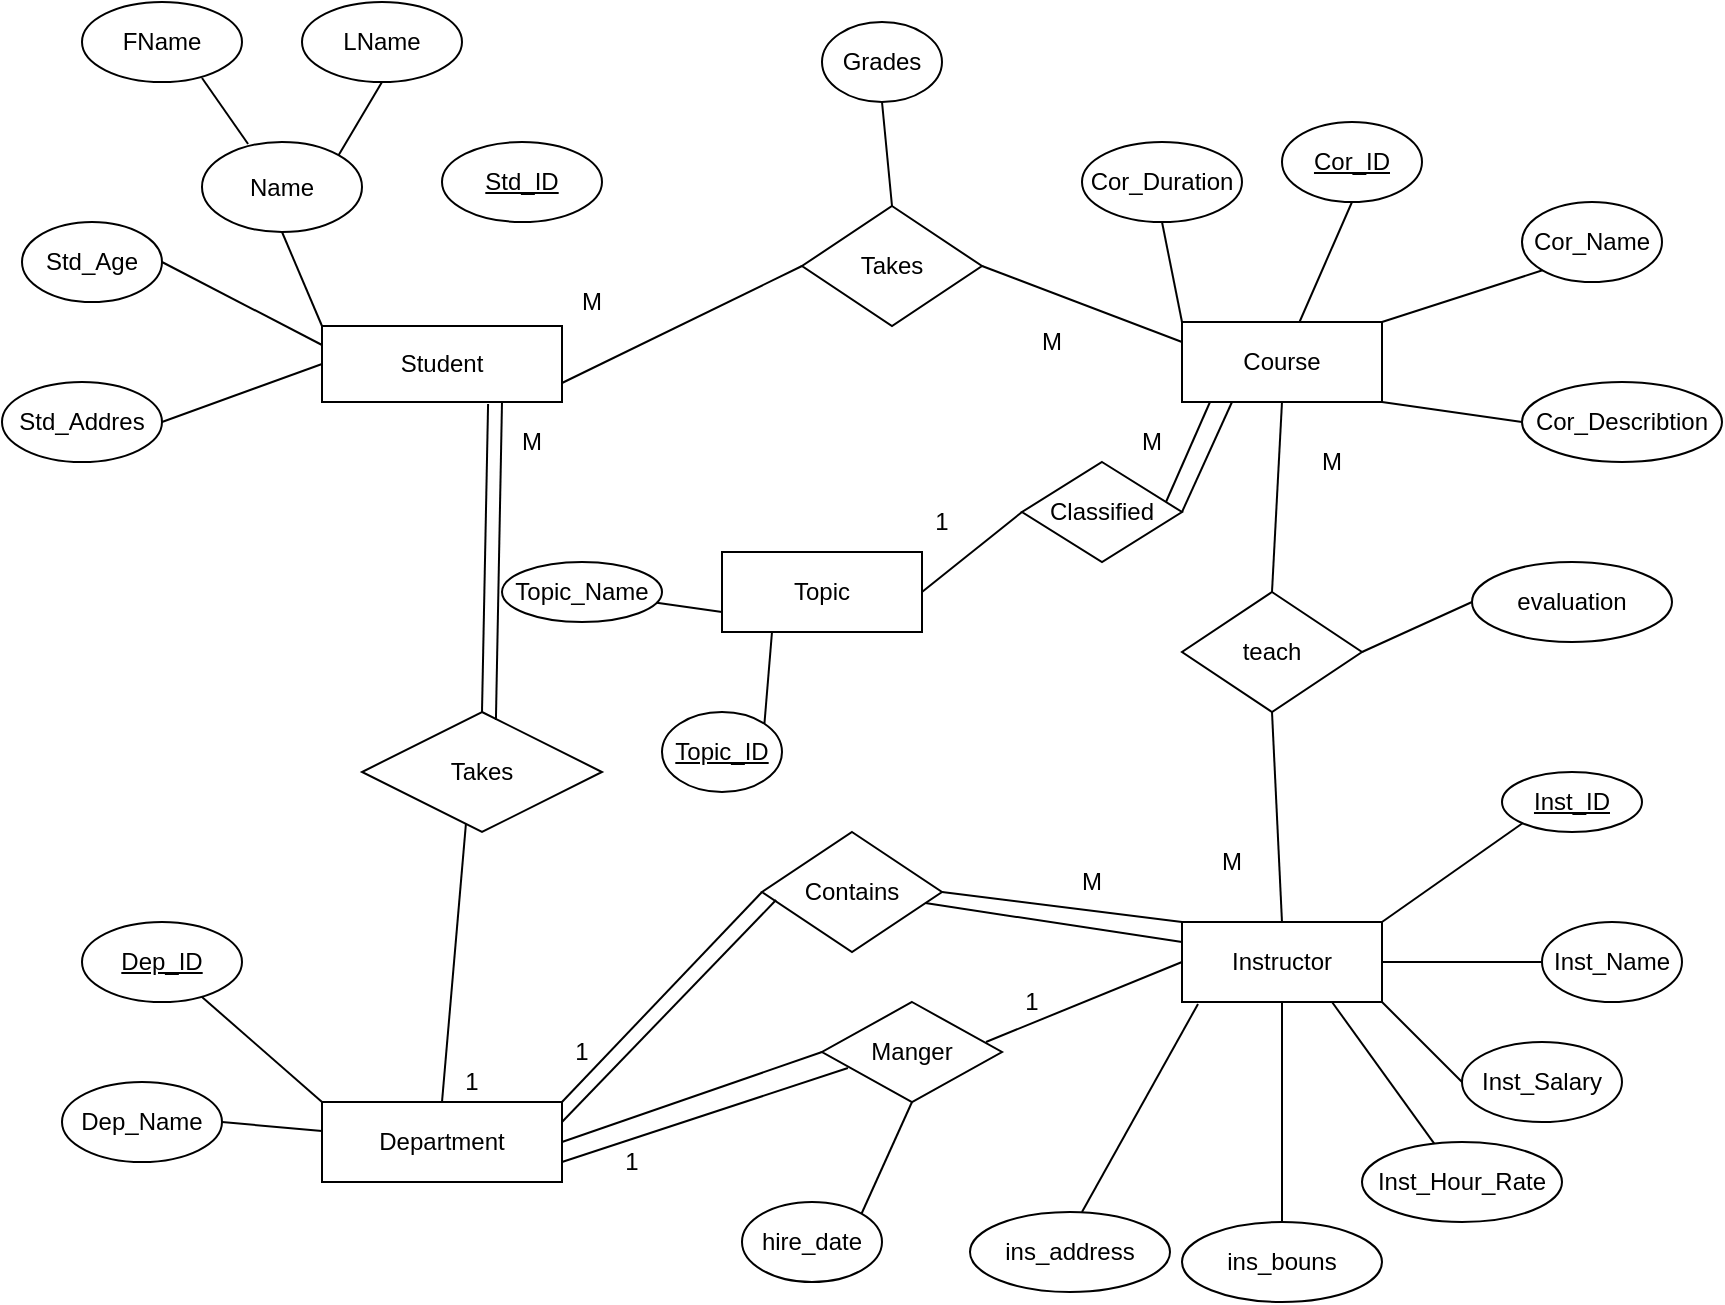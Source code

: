 <mxfile version="26.1.0">
  <diagram name="Page-1" id="7RooYoRdFsqX6_77yfTw">
    <mxGraphModel dx="1707" dy="1603" grid="1" gridSize="10" guides="1" tooltips="1" connect="1" arrows="1" fold="1" page="1" pageScale="1" pageWidth="827" pageHeight="1169" math="0" shadow="0">
      <root>
        <mxCell id="0" />
        <mxCell id="1" parent="0" />
        <mxCell id="Jroc9Fgtr49Bew5Q0Y3l-1" value="Student" style="rounded=0;whiteSpace=wrap;html=1;" parent="1" vertex="1">
          <mxGeometry x="90" y="122" width="120" height="38" as="geometry" />
        </mxCell>
        <mxCell id="Jroc9Fgtr49Bew5Q0Y3l-2" value="Std_ID" style="ellipse;whiteSpace=wrap;html=1;align=center;fontStyle=4;" parent="1" vertex="1">
          <mxGeometry x="150" y="30" width="80" height="40" as="geometry" />
        </mxCell>
        <mxCell id="Jroc9Fgtr49Bew5Q0Y3l-4" value="Name" style="ellipse;whiteSpace=wrap;html=1;align=center;" parent="1" vertex="1">
          <mxGeometry x="30" y="30" width="80" height="45" as="geometry" />
        </mxCell>
        <mxCell id="Jroc9Fgtr49Bew5Q0Y3l-6" value="" style="endArrow=none;html=1;rounded=0;exitX=0.5;exitY=1;exitDx=0;exitDy=0;entryX=0;entryY=0;entryDx=0;entryDy=0;" parent="1" source="Jroc9Fgtr49Bew5Q0Y3l-4" target="Jroc9Fgtr49Bew5Q0Y3l-1" edge="1">
          <mxGeometry relative="1" as="geometry">
            <mxPoint x="330" y="230" as="sourcePoint" />
            <mxPoint x="490" y="230" as="targetPoint" />
          </mxGeometry>
        </mxCell>
        <mxCell id="Jroc9Fgtr49Bew5Q0Y3l-8" value="FName" style="ellipse;whiteSpace=wrap;html=1;align=center;" parent="1" vertex="1">
          <mxGeometry x="-30" y="-40" width="80" height="40" as="geometry" />
        </mxCell>
        <mxCell id="Jroc9Fgtr49Bew5Q0Y3l-9" value="LName" style="ellipse;whiteSpace=wrap;html=1;align=center;" parent="1" vertex="1">
          <mxGeometry x="80" y="-40" width="80" height="40" as="geometry" />
        </mxCell>
        <mxCell id="Jroc9Fgtr49Bew5Q0Y3l-10" value="" style="endArrow=none;html=1;rounded=0;exitX=0.75;exitY=0.95;exitDx=0;exitDy=0;exitPerimeter=0;entryX=0.288;entryY=0.022;entryDx=0;entryDy=0;entryPerimeter=0;" parent="1" source="Jroc9Fgtr49Bew5Q0Y3l-8" target="Jroc9Fgtr49Bew5Q0Y3l-4" edge="1">
          <mxGeometry relative="1" as="geometry">
            <mxPoint x="330" y="50" as="sourcePoint" />
            <mxPoint x="490" y="50" as="targetPoint" />
          </mxGeometry>
        </mxCell>
        <mxCell id="Jroc9Fgtr49Bew5Q0Y3l-11" value="" style="endArrow=none;html=1;rounded=0;exitX=0.5;exitY=1;exitDx=0;exitDy=0;entryX=1;entryY=0;entryDx=0;entryDy=0;" parent="1" source="Jroc9Fgtr49Bew5Q0Y3l-9" target="Jroc9Fgtr49Bew5Q0Y3l-4" edge="1">
          <mxGeometry relative="1" as="geometry">
            <mxPoint x="330" y="50" as="sourcePoint" />
            <mxPoint x="490" y="50" as="targetPoint" />
          </mxGeometry>
        </mxCell>
        <mxCell id="Jroc9Fgtr49Bew5Q0Y3l-12" value="Std_Age" style="ellipse;whiteSpace=wrap;html=1;align=center;" parent="1" vertex="1">
          <mxGeometry x="-60" y="70" width="70" height="40" as="geometry" />
        </mxCell>
        <mxCell id="Jroc9Fgtr49Bew5Q0Y3l-13" value="" style="endArrow=none;html=1;rounded=0;exitX=1;exitY=0.5;exitDx=0;exitDy=0;entryX=0;entryY=0.25;entryDx=0;entryDy=0;" parent="1" source="Jroc9Fgtr49Bew5Q0Y3l-12" target="Jroc9Fgtr49Bew5Q0Y3l-1" edge="1">
          <mxGeometry relative="1" as="geometry">
            <mxPoint x="280" y="50" as="sourcePoint" />
            <mxPoint x="440" y="50" as="targetPoint" />
          </mxGeometry>
        </mxCell>
        <mxCell id="Jroc9Fgtr49Bew5Q0Y3l-14" value="Std_Addres" style="ellipse;whiteSpace=wrap;html=1;align=center;" parent="1" vertex="1">
          <mxGeometry x="-70" y="150" width="80" height="40" as="geometry" />
        </mxCell>
        <mxCell id="Jroc9Fgtr49Bew5Q0Y3l-16" value="" style="endArrow=none;html=1;rounded=0;exitX=1;exitY=0.5;exitDx=0;exitDy=0;entryX=0;entryY=0.5;entryDx=0;entryDy=0;" parent="1" source="Jroc9Fgtr49Bew5Q0Y3l-14" target="Jroc9Fgtr49Bew5Q0Y3l-1" edge="1">
          <mxGeometry relative="1" as="geometry">
            <mxPoint x="280" y="50" as="sourcePoint" />
            <mxPoint x="440" y="50" as="targetPoint" />
          </mxGeometry>
        </mxCell>
        <mxCell id="Jroc9Fgtr49Bew5Q0Y3l-17" value="Department" style="whiteSpace=wrap;html=1;align=center;" parent="1" vertex="1">
          <mxGeometry x="90" y="510" width="120" height="40" as="geometry" />
        </mxCell>
        <mxCell id="Jroc9Fgtr49Bew5Q0Y3l-18" value="Dep_ID" style="ellipse;whiteSpace=wrap;html=1;align=center;fontStyle=4;" parent="1" vertex="1">
          <mxGeometry x="-30" y="420" width="80" height="40" as="geometry" />
        </mxCell>
        <mxCell id="Jroc9Fgtr49Bew5Q0Y3l-20" value="" style="endArrow=none;html=1;rounded=0;exitX=0;exitY=0;exitDx=0;exitDy=0;" parent="1" source="Jroc9Fgtr49Bew5Q0Y3l-17" target="Jroc9Fgtr49Bew5Q0Y3l-18" edge="1">
          <mxGeometry relative="1" as="geometry">
            <mxPoint x="-140" y="490" as="sourcePoint" />
            <mxPoint x="20" y="490" as="targetPoint" />
          </mxGeometry>
        </mxCell>
        <mxCell id="Jroc9Fgtr49Bew5Q0Y3l-21" value="Dep_Name" style="ellipse;whiteSpace=wrap;html=1;align=center;" parent="1" vertex="1">
          <mxGeometry x="-40" y="500" width="80" height="40" as="geometry" />
        </mxCell>
        <mxCell id="Jroc9Fgtr49Bew5Q0Y3l-22" value="" style="endArrow=none;html=1;rounded=0;entryX=1;entryY=0.5;entryDx=0;entryDy=0;" parent="1" source="Jroc9Fgtr49Bew5Q0Y3l-17" target="Jroc9Fgtr49Bew5Q0Y3l-21" edge="1">
          <mxGeometry relative="1" as="geometry">
            <mxPoint x="-140" y="490" as="sourcePoint" />
            <mxPoint x="20" y="490" as="targetPoint" />
          </mxGeometry>
        </mxCell>
        <mxCell id="Jroc9Fgtr49Bew5Q0Y3l-23" value="Course" style="whiteSpace=wrap;html=1;align=center;" parent="1" vertex="1">
          <mxGeometry x="520" y="120" width="100" height="40" as="geometry" />
        </mxCell>
        <mxCell id="Jroc9Fgtr49Bew5Q0Y3l-24" value="Cor_Name" style="ellipse;whiteSpace=wrap;html=1;align=center;" parent="1" vertex="1">
          <mxGeometry x="690" y="60" width="70" height="40" as="geometry" />
        </mxCell>
        <mxCell id="Jroc9Fgtr49Bew5Q0Y3l-25" value="Cor_ID" style="ellipse;whiteSpace=wrap;html=1;align=center;fontStyle=4;" parent="1" vertex="1">
          <mxGeometry x="570" y="20" width="70" height="40" as="geometry" />
        </mxCell>
        <mxCell id="Jroc9Fgtr49Bew5Q0Y3l-26" value="" style="endArrow=none;html=1;rounded=0;entryX=0;entryY=1;entryDx=0;entryDy=0;exitX=1;exitY=0;exitDx=0;exitDy=0;" parent="1" source="Jroc9Fgtr49Bew5Q0Y3l-23" target="Jroc9Fgtr49Bew5Q0Y3l-24" edge="1">
          <mxGeometry relative="1" as="geometry">
            <mxPoint x="260" y="130" as="sourcePoint" />
            <mxPoint x="420" y="130" as="targetPoint" />
          </mxGeometry>
        </mxCell>
        <mxCell id="Jroc9Fgtr49Bew5Q0Y3l-27" value="" style="endArrow=none;html=1;rounded=0;entryX=0.5;entryY=1;entryDx=0;entryDy=0;" parent="1" source="Jroc9Fgtr49Bew5Q0Y3l-23" target="Jroc9Fgtr49Bew5Q0Y3l-25" edge="1">
          <mxGeometry relative="1" as="geometry">
            <mxPoint x="260" y="130" as="sourcePoint" />
            <mxPoint x="420" y="130" as="targetPoint" />
          </mxGeometry>
        </mxCell>
        <mxCell id="Jroc9Fgtr49Bew5Q0Y3l-28" value="Cor_Duration" style="ellipse;whiteSpace=wrap;html=1;align=center;" parent="1" vertex="1">
          <mxGeometry x="470" y="30" width="80" height="40" as="geometry" />
        </mxCell>
        <mxCell id="Jroc9Fgtr49Bew5Q0Y3l-29" value="" style="endArrow=none;html=1;rounded=0;entryX=0.5;entryY=1;entryDx=0;entryDy=0;exitX=0;exitY=0;exitDx=0;exitDy=0;" parent="1" source="Jroc9Fgtr49Bew5Q0Y3l-23" target="Jroc9Fgtr49Bew5Q0Y3l-28" edge="1">
          <mxGeometry relative="1" as="geometry">
            <mxPoint x="260" y="130" as="sourcePoint" />
            <mxPoint x="420" y="130" as="targetPoint" />
          </mxGeometry>
        </mxCell>
        <mxCell id="Jroc9Fgtr49Bew5Q0Y3l-30" value="Cor_Describtion" style="ellipse;whiteSpace=wrap;html=1;align=center;" parent="1" vertex="1">
          <mxGeometry x="690" y="150" width="100" height="40" as="geometry" />
        </mxCell>
        <mxCell id="Jroc9Fgtr49Bew5Q0Y3l-31" value="" style="endArrow=none;html=1;rounded=0;entryX=0;entryY=0.5;entryDx=0;entryDy=0;exitX=1;exitY=1;exitDx=0;exitDy=0;" parent="1" source="Jroc9Fgtr49Bew5Q0Y3l-23" target="Jroc9Fgtr49Bew5Q0Y3l-30" edge="1">
          <mxGeometry relative="1" as="geometry">
            <mxPoint x="260" y="130" as="sourcePoint" />
            <mxPoint x="420" y="130" as="targetPoint" />
          </mxGeometry>
        </mxCell>
        <mxCell id="Jroc9Fgtr49Bew5Q0Y3l-32" value="Instructor" style="whiteSpace=wrap;html=1;align=center;" parent="1" vertex="1">
          <mxGeometry x="520" y="420" width="100" height="40" as="geometry" />
        </mxCell>
        <mxCell id="Jroc9Fgtr49Bew5Q0Y3l-33" value="Inst_ID" style="ellipse;whiteSpace=wrap;html=1;align=center;fontStyle=4;" parent="1" vertex="1">
          <mxGeometry x="680" y="345" width="70" height="30" as="geometry" />
        </mxCell>
        <mxCell id="Jroc9Fgtr49Bew5Q0Y3l-34" value="" style="endArrow=none;html=1;rounded=0;entryX=0;entryY=1;entryDx=0;entryDy=0;exitX=1;exitY=0;exitDx=0;exitDy=0;" parent="1" source="Jroc9Fgtr49Bew5Q0Y3l-32" target="Jroc9Fgtr49Bew5Q0Y3l-33" edge="1">
          <mxGeometry relative="1" as="geometry">
            <mxPoint x="420" y="360" as="sourcePoint" />
            <mxPoint x="580" y="360" as="targetPoint" />
          </mxGeometry>
        </mxCell>
        <mxCell id="Jroc9Fgtr49Bew5Q0Y3l-35" value="Inst_Name" style="ellipse;whiteSpace=wrap;html=1;align=center;" parent="1" vertex="1">
          <mxGeometry x="700" y="420" width="70" height="40" as="geometry" />
        </mxCell>
        <mxCell id="Jroc9Fgtr49Bew5Q0Y3l-36" value="" style="endArrow=none;html=1;rounded=0;entryX=0;entryY=0.5;entryDx=0;entryDy=0;exitX=1;exitY=0.5;exitDx=0;exitDy=0;" parent="1" source="Jroc9Fgtr49Bew5Q0Y3l-32" target="Jroc9Fgtr49Bew5Q0Y3l-35" edge="1">
          <mxGeometry relative="1" as="geometry">
            <mxPoint x="420" y="360" as="sourcePoint" />
            <mxPoint x="580" y="360" as="targetPoint" />
          </mxGeometry>
        </mxCell>
        <mxCell id="Jroc9Fgtr49Bew5Q0Y3l-37" value="Inst_Salary" style="ellipse;whiteSpace=wrap;html=1;align=center;" parent="1" vertex="1">
          <mxGeometry x="660" y="480" width="80" height="40" as="geometry" />
        </mxCell>
        <mxCell id="Jroc9Fgtr49Bew5Q0Y3l-38" value="" style="endArrow=none;html=1;rounded=0;entryX=0;entryY=0.5;entryDx=0;entryDy=0;exitX=1;exitY=1;exitDx=0;exitDy=0;" parent="1" source="Jroc9Fgtr49Bew5Q0Y3l-32" target="Jroc9Fgtr49Bew5Q0Y3l-37" edge="1">
          <mxGeometry relative="1" as="geometry">
            <mxPoint x="420" y="360" as="sourcePoint" />
            <mxPoint x="580" y="360" as="targetPoint" />
          </mxGeometry>
        </mxCell>
        <mxCell id="Jroc9Fgtr49Bew5Q0Y3l-39" value="Inst_Hour_Rate" style="ellipse;whiteSpace=wrap;html=1;align=center;" parent="1" vertex="1">
          <mxGeometry x="610" y="530" width="100" height="40" as="geometry" />
        </mxCell>
        <mxCell id="Jroc9Fgtr49Bew5Q0Y3l-43" value="" style="endArrow=none;html=1;rounded=0;exitX=0.75;exitY=1;exitDx=0;exitDy=0;" parent="1" source="Jroc9Fgtr49Bew5Q0Y3l-32" target="Jroc9Fgtr49Bew5Q0Y3l-39" edge="1">
          <mxGeometry relative="1" as="geometry">
            <mxPoint x="420" y="410" as="sourcePoint" />
            <mxPoint x="580" y="410" as="targetPoint" />
          </mxGeometry>
        </mxCell>
        <mxCell id="Jroc9Fgtr49Bew5Q0Y3l-51" value="ins_bouns" style="ellipse;whiteSpace=wrap;html=1;align=center;" parent="1" vertex="1">
          <mxGeometry x="520" y="570" width="100" height="40" as="geometry" />
        </mxCell>
        <mxCell id="Jroc9Fgtr49Bew5Q0Y3l-52" value="" style="endArrow=none;html=1;rounded=0;entryX=0.5;entryY=0;entryDx=0;entryDy=0;exitX=0.5;exitY=1;exitDx=0;exitDy=0;" parent="1" source="Jroc9Fgtr49Bew5Q0Y3l-32" target="Jroc9Fgtr49Bew5Q0Y3l-51" edge="1">
          <mxGeometry relative="1" as="geometry">
            <mxPoint x="420" y="410" as="sourcePoint" />
            <mxPoint x="580" y="410" as="targetPoint" />
          </mxGeometry>
        </mxCell>
        <mxCell id="Jroc9Fgtr49Bew5Q0Y3l-53" value="ins_address" style="ellipse;whiteSpace=wrap;html=1;align=center;" parent="1" vertex="1">
          <mxGeometry x="414" y="565" width="100" height="40" as="geometry" />
        </mxCell>
        <mxCell id="Jroc9Fgtr49Bew5Q0Y3l-54" value="" style="endArrow=none;html=1;rounded=0;exitX=0.56;exitY=0;exitDx=0;exitDy=0;entryX=0.08;entryY=1.025;entryDx=0;entryDy=0;exitPerimeter=0;entryPerimeter=0;" parent="1" source="Jroc9Fgtr49Bew5Q0Y3l-53" target="Jroc9Fgtr49Bew5Q0Y3l-32" edge="1">
          <mxGeometry relative="1" as="geometry">
            <mxPoint x="420" y="410" as="sourcePoint" />
            <mxPoint x="580" y="410" as="targetPoint" />
          </mxGeometry>
        </mxCell>
        <mxCell id="Jroc9Fgtr49Bew5Q0Y3l-55" value="Takes" style="shape=rhombus;perimeter=rhombusPerimeter;whiteSpace=wrap;html=1;align=center;" parent="1" vertex="1">
          <mxGeometry x="110" y="315" width="120" height="60" as="geometry" />
        </mxCell>
        <mxCell id="Jroc9Fgtr49Bew5Q0Y3l-56" value="" style="endArrow=none;html=1;rounded=0;exitX=0.5;exitY=0;exitDx=0;exitDy=0;entryX=0.433;entryY=0.933;entryDx=0;entryDy=0;entryPerimeter=0;" parent="1" source="Jroc9Fgtr49Bew5Q0Y3l-17" target="Jroc9Fgtr49Bew5Q0Y3l-55" edge="1">
          <mxGeometry relative="1" as="geometry">
            <mxPoint x="250" y="340" as="sourcePoint" />
            <mxPoint x="410" y="340" as="targetPoint" />
          </mxGeometry>
        </mxCell>
        <mxCell id="Jroc9Fgtr49Bew5Q0Y3l-57" value="" style="endArrow=none;html=1;rounded=0;exitX=0.558;exitY=0.067;exitDx=0;exitDy=0;exitPerimeter=0;entryX=0.75;entryY=1;entryDx=0;entryDy=0;" parent="1" source="Jroc9Fgtr49Bew5Q0Y3l-55" target="Jroc9Fgtr49Bew5Q0Y3l-1" edge="1">
          <mxGeometry relative="1" as="geometry">
            <mxPoint x="250" y="340" as="sourcePoint" />
            <mxPoint x="180" y="180" as="targetPoint" />
          </mxGeometry>
        </mxCell>
        <mxCell id="Jroc9Fgtr49Bew5Q0Y3l-58" value="M" style="text;strokeColor=none;align=center;fillColor=none;html=1;verticalAlign=middle;whiteSpace=wrap;rounded=0;" parent="1" vertex="1">
          <mxGeometry x="180" y="170" width="30" height="20" as="geometry" />
        </mxCell>
        <mxCell id="Jroc9Fgtr49Bew5Q0Y3l-59" value="1" style="text;strokeColor=none;align=center;fillColor=none;html=1;verticalAlign=middle;whiteSpace=wrap;rounded=0;" parent="1" vertex="1">
          <mxGeometry x="150" y="490" width="30" height="20" as="geometry" />
        </mxCell>
        <mxCell id="Jroc9Fgtr49Bew5Q0Y3l-60" value="Takes" style="shape=rhombus;perimeter=rhombusPerimeter;whiteSpace=wrap;html=1;align=center;" parent="1" vertex="1">
          <mxGeometry x="330" y="62" width="90" height="60" as="geometry" />
        </mxCell>
        <mxCell id="Jroc9Fgtr49Bew5Q0Y3l-61" value="" style="endArrow=none;html=1;rounded=0;exitX=1;exitY=0.75;exitDx=0;exitDy=0;entryX=0;entryY=0.5;entryDx=0;entryDy=0;" parent="1" source="Jroc9Fgtr49Bew5Q0Y3l-1" target="Jroc9Fgtr49Bew5Q0Y3l-60" edge="1">
          <mxGeometry relative="1" as="geometry">
            <mxPoint x="250" y="260" as="sourcePoint" />
            <mxPoint x="410" y="260" as="targetPoint" />
          </mxGeometry>
        </mxCell>
        <mxCell id="Jroc9Fgtr49Bew5Q0Y3l-62" value="" style="endArrow=none;html=1;rounded=0;entryX=0;entryY=0.25;entryDx=0;entryDy=0;exitX=1;exitY=0.5;exitDx=0;exitDy=0;" parent="1" source="Jroc9Fgtr49Bew5Q0Y3l-60" target="Jroc9Fgtr49Bew5Q0Y3l-23" edge="1">
          <mxGeometry relative="1" as="geometry">
            <mxPoint x="250" y="260" as="sourcePoint" />
            <mxPoint x="410" y="260" as="targetPoint" />
          </mxGeometry>
        </mxCell>
        <mxCell id="Jroc9Fgtr49Bew5Q0Y3l-63" value="M" style="text;strokeColor=none;align=center;fillColor=none;html=1;verticalAlign=middle;whiteSpace=wrap;rounded=0;" parent="1" vertex="1">
          <mxGeometry x="440" y="120" width="30" height="20" as="geometry" />
        </mxCell>
        <mxCell id="Jroc9Fgtr49Bew5Q0Y3l-67" value="" style="endArrow=none;html=1;rounded=0;entryX=0.5;entryY=0;entryDx=0;entryDy=0;exitX=0.692;exitY=1.026;exitDx=0;exitDy=0;exitPerimeter=0;" parent="1" source="Jroc9Fgtr49Bew5Q0Y3l-1" target="Jroc9Fgtr49Bew5Q0Y3l-55" edge="1">
          <mxGeometry relative="1" as="geometry">
            <mxPoint x="180" y="161" as="sourcePoint" />
            <mxPoint x="410" y="320" as="targetPoint" />
          </mxGeometry>
        </mxCell>
        <mxCell id="ZNtIcfvzLgaANDwzEkb3-1" value="M" style="text;strokeColor=none;align=center;fillColor=none;html=1;verticalAlign=middle;whiteSpace=wrap;rounded=0;" vertex="1" parent="1">
          <mxGeometry x="210" y="100" width="30" height="20" as="geometry" />
        </mxCell>
        <mxCell id="ZNtIcfvzLgaANDwzEkb3-2" value="Grades" style="ellipse;whiteSpace=wrap;html=1;align=center;" vertex="1" parent="1">
          <mxGeometry x="340" y="-30" width="60" height="40" as="geometry" />
        </mxCell>
        <mxCell id="ZNtIcfvzLgaANDwzEkb3-3" value="" style="endArrow=none;html=1;rounded=0;entryX=0.5;entryY=1;entryDx=0;entryDy=0;exitX=0.5;exitY=0;exitDx=0;exitDy=0;" edge="1" parent="1" source="Jroc9Fgtr49Bew5Q0Y3l-60" target="ZNtIcfvzLgaANDwzEkb3-2">
          <mxGeometry relative="1" as="geometry">
            <mxPoint x="240" y="100" as="sourcePoint" />
            <mxPoint x="400" y="100" as="targetPoint" />
          </mxGeometry>
        </mxCell>
        <mxCell id="ZNtIcfvzLgaANDwzEkb3-4" value="Contains" style="shape=rhombus;perimeter=rhombusPerimeter;whiteSpace=wrap;html=1;align=center;" vertex="1" parent="1">
          <mxGeometry x="310" y="375" width="90" height="60" as="geometry" />
        </mxCell>
        <mxCell id="ZNtIcfvzLgaANDwzEkb3-5" value="" style="endArrow=none;html=1;rounded=0;exitX=1;exitY=0;exitDx=0;exitDy=0;entryX=0;entryY=0.5;entryDx=0;entryDy=0;" edge="1" parent="1" source="Jroc9Fgtr49Bew5Q0Y3l-17" target="ZNtIcfvzLgaANDwzEkb3-4">
          <mxGeometry relative="1" as="geometry">
            <mxPoint x="240" y="380" as="sourcePoint" />
            <mxPoint x="400" y="380" as="targetPoint" />
          </mxGeometry>
        </mxCell>
        <mxCell id="ZNtIcfvzLgaANDwzEkb3-6" value="" style="endArrow=none;html=1;rounded=0;entryX=0;entryY=0;entryDx=0;entryDy=0;exitX=1;exitY=0.5;exitDx=0;exitDy=0;" edge="1" parent="1" source="ZNtIcfvzLgaANDwzEkb3-4" target="Jroc9Fgtr49Bew5Q0Y3l-32">
          <mxGeometry relative="1" as="geometry">
            <mxPoint x="420" y="460" as="sourcePoint" />
            <mxPoint x="400" y="380" as="targetPoint" />
          </mxGeometry>
        </mxCell>
        <mxCell id="ZNtIcfvzLgaANDwzEkb3-7" value="M" style="text;strokeColor=none;align=center;fillColor=none;html=1;verticalAlign=middle;whiteSpace=wrap;rounded=0;" vertex="1" parent="1">
          <mxGeometry x="460" y="390" width="30" height="20" as="geometry" />
        </mxCell>
        <mxCell id="ZNtIcfvzLgaANDwzEkb3-8" value="1" style="text;strokeColor=none;align=center;fillColor=none;html=1;verticalAlign=middle;whiteSpace=wrap;rounded=0;" vertex="1" parent="1">
          <mxGeometry x="210" y="475" width="20" height="20" as="geometry" />
        </mxCell>
        <mxCell id="ZNtIcfvzLgaANDwzEkb3-9" value="" style="endArrow=none;html=1;rounded=0;entryX=0;entryY=0.25;entryDx=0;entryDy=0;" edge="1" parent="1" source="ZNtIcfvzLgaANDwzEkb3-4" target="Jroc9Fgtr49Bew5Q0Y3l-32">
          <mxGeometry relative="1" as="geometry">
            <mxPoint x="310" y="410" as="sourcePoint" />
            <mxPoint x="470" y="410" as="targetPoint" />
          </mxGeometry>
        </mxCell>
        <mxCell id="ZNtIcfvzLgaANDwzEkb3-10" value="" style="endArrow=none;html=1;rounded=0;exitX=1;exitY=0.25;exitDx=0;exitDy=0;entryX=0.078;entryY=0.567;entryDx=0;entryDy=0;entryPerimeter=0;" edge="1" parent="1" source="Jroc9Fgtr49Bew5Q0Y3l-17" target="ZNtIcfvzLgaANDwzEkb3-4">
          <mxGeometry relative="1" as="geometry">
            <mxPoint x="240" y="440" as="sourcePoint" />
            <mxPoint x="400" y="440" as="targetPoint" />
          </mxGeometry>
        </mxCell>
        <mxCell id="ZNtIcfvzLgaANDwzEkb3-11" value="Manger" style="shape=rhombus;perimeter=rhombusPerimeter;whiteSpace=wrap;html=1;align=center;" vertex="1" parent="1">
          <mxGeometry x="340" y="460" width="90" height="50" as="geometry" />
        </mxCell>
        <mxCell id="ZNtIcfvzLgaANDwzEkb3-12" value="" style="endArrow=none;html=1;rounded=0;exitX=1;exitY=0.5;exitDx=0;exitDy=0;entryX=0;entryY=0.5;entryDx=0;entryDy=0;" edge="1" parent="1" source="Jroc9Fgtr49Bew5Q0Y3l-17" target="ZNtIcfvzLgaANDwzEkb3-11">
          <mxGeometry relative="1" as="geometry">
            <mxPoint x="240" y="430" as="sourcePoint" />
            <mxPoint x="400" y="430" as="targetPoint" />
          </mxGeometry>
        </mxCell>
        <mxCell id="ZNtIcfvzLgaANDwzEkb3-13" value="" style="endArrow=none;html=1;rounded=0;entryX=0;entryY=0.5;entryDx=0;entryDy=0;exitX=0.911;exitY=0.4;exitDx=0;exitDy=0;exitPerimeter=0;" edge="1" parent="1" source="ZNtIcfvzLgaANDwzEkb3-11" target="Jroc9Fgtr49Bew5Q0Y3l-32">
          <mxGeometry relative="1" as="geometry">
            <mxPoint x="240" y="430" as="sourcePoint" />
            <mxPoint x="400" y="430" as="targetPoint" />
          </mxGeometry>
        </mxCell>
        <mxCell id="ZNtIcfvzLgaANDwzEkb3-14" value="1" style="text;strokeColor=none;align=center;fillColor=none;html=1;verticalAlign=middle;whiteSpace=wrap;rounded=0;" vertex="1" parent="1">
          <mxGeometry x="430" y="450" width="30" height="20" as="geometry" />
        </mxCell>
        <mxCell id="ZNtIcfvzLgaANDwzEkb3-15" value="" style="endArrow=none;html=1;rounded=0;exitX=1;exitY=0.75;exitDx=0;exitDy=0;entryX=0.144;entryY=0.66;entryDx=0;entryDy=0;entryPerimeter=0;" edge="1" parent="1" source="Jroc9Fgtr49Bew5Q0Y3l-17" target="ZNtIcfvzLgaANDwzEkb3-11">
          <mxGeometry relative="1" as="geometry">
            <mxPoint x="240" y="450" as="sourcePoint" />
            <mxPoint x="400" y="450" as="targetPoint" />
          </mxGeometry>
        </mxCell>
        <mxCell id="ZNtIcfvzLgaANDwzEkb3-16" value="1" style="text;strokeColor=none;align=center;fillColor=none;html=1;verticalAlign=middle;whiteSpace=wrap;rounded=0;" vertex="1" parent="1">
          <mxGeometry x="230" y="530" width="30" height="20" as="geometry" />
        </mxCell>
        <mxCell id="ZNtIcfvzLgaANDwzEkb3-17" value="hire_date" style="ellipse;whiteSpace=wrap;html=1;align=center;" vertex="1" parent="1">
          <mxGeometry x="300" y="560" width="70" height="40" as="geometry" />
        </mxCell>
        <mxCell id="ZNtIcfvzLgaANDwzEkb3-18" value="" style="endArrow=none;html=1;rounded=0;entryX=0.5;entryY=1;entryDx=0;entryDy=0;exitX=1;exitY=0;exitDx=0;exitDy=0;" edge="1" parent="1" source="ZNtIcfvzLgaANDwzEkb3-17" target="ZNtIcfvzLgaANDwzEkb3-11">
          <mxGeometry relative="1" as="geometry">
            <mxPoint x="240" y="450" as="sourcePoint" />
            <mxPoint x="400" y="450" as="targetPoint" />
          </mxGeometry>
        </mxCell>
        <mxCell id="ZNtIcfvzLgaANDwzEkb3-19" value="teach" style="shape=rhombus;perimeter=rhombusPerimeter;whiteSpace=wrap;html=1;align=center;" vertex="1" parent="1">
          <mxGeometry x="520" y="255" width="90" height="60" as="geometry" />
        </mxCell>
        <mxCell id="ZNtIcfvzLgaANDwzEkb3-20" value="" style="endArrow=none;html=1;rounded=0;entryX=0.5;entryY=1;entryDx=0;entryDy=0;exitX=0.5;exitY=0;exitDx=0;exitDy=0;" edge="1" parent="1" source="Jroc9Fgtr49Bew5Q0Y3l-32" target="ZNtIcfvzLgaANDwzEkb3-19">
          <mxGeometry relative="1" as="geometry">
            <mxPoint x="270" y="270" as="sourcePoint" />
            <mxPoint x="430" y="270" as="targetPoint" />
          </mxGeometry>
        </mxCell>
        <mxCell id="ZNtIcfvzLgaANDwzEkb3-21" value="" style="endArrow=none;html=1;rounded=0;entryX=0.5;entryY=0;entryDx=0;entryDy=0;exitX=0.5;exitY=1;exitDx=0;exitDy=0;" edge="1" parent="1" source="Jroc9Fgtr49Bew5Q0Y3l-23" target="ZNtIcfvzLgaANDwzEkb3-19">
          <mxGeometry relative="1" as="geometry">
            <mxPoint x="270" y="270" as="sourcePoint" />
            <mxPoint x="430" y="270" as="targetPoint" />
          </mxGeometry>
        </mxCell>
        <mxCell id="ZNtIcfvzLgaANDwzEkb3-22" value="M" style="text;strokeColor=none;align=center;fillColor=none;html=1;verticalAlign=middle;whiteSpace=wrap;rounded=0;" vertex="1" parent="1">
          <mxGeometry x="580" y="180" width="30" height="20" as="geometry" />
        </mxCell>
        <mxCell id="ZNtIcfvzLgaANDwzEkb3-23" value="M" style="text;strokeColor=none;align=center;fillColor=none;html=1;verticalAlign=middle;whiteSpace=wrap;rounded=0;" vertex="1" parent="1">
          <mxGeometry x="530" y="380" width="30" height="20" as="geometry" />
        </mxCell>
        <mxCell id="ZNtIcfvzLgaANDwzEkb3-24" value="evaluation" style="ellipse;whiteSpace=wrap;html=1;align=center;" vertex="1" parent="1">
          <mxGeometry x="665" y="240" width="100" height="40" as="geometry" />
        </mxCell>
        <mxCell id="ZNtIcfvzLgaANDwzEkb3-25" value="" style="endArrow=none;html=1;rounded=0;entryX=0;entryY=0.5;entryDx=0;entryDy=0;exitX=1;exitY=0.5;exitDx=0;exitDy=0;" edge="1" parent="1" source="ZNtIcfvzLgaANDwzEkb3-19" target="ZNtIcfvzLgaANDwzEkb3-24">
          <mxGeometry relative="1" as="geometry">
            <mxPoint x="270" y="270" as="sourcePoint" />
            <mxPoint x="430" y="270" as="targetPoint" />
          </mxGeometry>
        </mxCell>
        <mxCell id="ZNtIcfvzLgaANDwzEkb3-26" value="Topic" style="whiteSpace=wrap;html=1;align=center;" vertex="1" parent="1">
          <mxGeometry x="290" y="235" width="100" height="40" as="geometry" />
        </mxCell>
        <mxCell id="ZNtIcfvzLgaANDwzEkb3-27" value="Topic_ID" style="ellipse;whiteSpace=wrap;html=1;align=center;fontStyle=4;" vertex="1" parent="1">
          <mxGeometry x="260" y="315" width="60" height="40" as="geometry" />
        </mxCell>
        <mxCell id="ZNtIcfvzLgaANDwzEkb3-28" value="" style="endArrow=none;html=1;rounded=0;exitX=1;exitY=0;exitDx=0;exitDy=0;entryX=0.25;entryY=1;entryDx=0;entryDy=0;" edge="1" parent="1" source="ZNtIcfvzLgaANDwzEkb3-27" target="ZNtIcfvzLgaANDwzEkb3-26">
          <mxGeometry relative="1" as="geometry">
            <mxPoint x="270" y="270" as="sourcePoint" />
            <mxPoint x="430" y="270" as="targetPoint" />
          </mxGeometry>
        </mxCell>
        <mxCell id="ZNtIcfvzLgaANDwzEkb3-29" value="Topic_Name" style="ellipse;whiteSpace=wrap;html=1;align=center;" vertex="1" parent="1">
          <mxGeometry x="180" y="240" width="80" height="30" as="geometry" />
        </mxCell>
        <mxCell id="ZNtIcfvzLgaANDwzEkb3-30" value="" style="endArrow=none;html=1;rounded=0;entryX=0;entryY=0.75;entryDx=0;entryDy=0;" edge="1" parent="1" source="ZNtIcfvzLgaANDwzEkb3-29" target="ZNtIcfvzLgaANDwzEkb3-26">
          <mxGeometry relative="1" as="geometry">
            <mxPoint x="270" y="270" as="sourcePoint" />
            <mxPoint x="430" y="270" as="targetPoint" />
          </mxGeometry>
        </mxCell>
        <mxCell id="ZNtIcfvzLgaANDwzEkb3-32" value="Classified" style="shape=rhombus;perimeter=rhombusPerimeter;whiteSpace=wrap;html=1;align=center;" vertex="1" parent="1">
          <mxGeometry x="440" y="190" width="80" height="50" as="geometry" />
        </mxCell>
        <mxCell id="ZNtIcfvzLgaANDwzEkb3-33" value="" style="endArrow=none;html=1;rounded=0;entryX=0.25;entryY=1;entryDx=0;entryDy=0;exitX=1;exitY=0.5;exitDx=0;exitDy=0;" edge="1" parent="1" source="ZNtIcfvzLgaANDwzEkb3-32" target="Jroc9Fgtr49Bew5Q0Y3l-23">
          <mxGeometry relative="1" as="geometry">
            <mxPoint x="270" y="270" as="sourcePoint" />
            <mxPoint x="430" y="270" as="targetPoint" />
          </mxGeometry>
        </mxCell>
        <mxCell id="ZNtIcfvzLgaANDwzEkb3-34" value="" style="endArrow=none;html=1;rounded=0;entryX=0;entryY=0.5;entryDx=0;entryDy=0;exitX=1;exitY=0.5;exitDx=0;exitDy=0;" edge="1" parent="1" source="ZNtIcfvzLgaANDwzEkb3-26" target="ZNtIcfvzLgaANDwzEkb3-32">
          <mxGeometry relative="1" as="geometry">
            <mxPoint x="270" y="270" as="sourcePoint" />
            <mxPoint x="430" y="270" as="targetPoint" />
          </mxGeometry>
        </mxCell>
        <mxCell id="ZNtIcfvzLgaANDwzEkb3-35" value="1" style="text;strokeColor=none;align=center;fillColor=none;html=1;verticalAlign=middle;whiteSpace=wrap;rounded=0;" vertex="1" parent="1">
          <mxGeometry x="390" y="210" width="20" height="20" as="geometry" />
        </mxCell>
        <mxCell id="ZNtIcfvzLgaANDwzEkb3-36" value="" style="endArrow=none;html=1;rounded=0;entryX=0.14;entryY=1;entryDx=0;entryDy=0;entryPerimeter=0;exitX=0.9;exitY=0.4;exitDx=0;exitDy=0;exitPerimeter=0;" edge="1" parent="1" source="ZNtIcfvzLgaANDwzEkb3-32" target="Jroc9Fgtr49Bew5Q0Y3l-23">
          <mxGeometry relative="1" as="geometry">
            <mxPoint x="270" y="270" as="sourcePoint" />
            <mxPoint x="430" y="270" as="targetPoint" />
          </mxGeometry>
        </mxCell>
        <mxCell id="ZNtIcfvzLgaANDwzEkb3-37" value="M" style="text;strokeColor=none;align=center;fillColor=none;html=1;verticalAlign=middle;whiteSpace=wrap;rounded=0;" vertex="1" parent="1">
          <mxGeometry x="490" y="170" width="30" height="20" as="geometry" />
        </mxCell>
      </root>
    </mxGraphModel>
  </diagram>
</mxfile>
